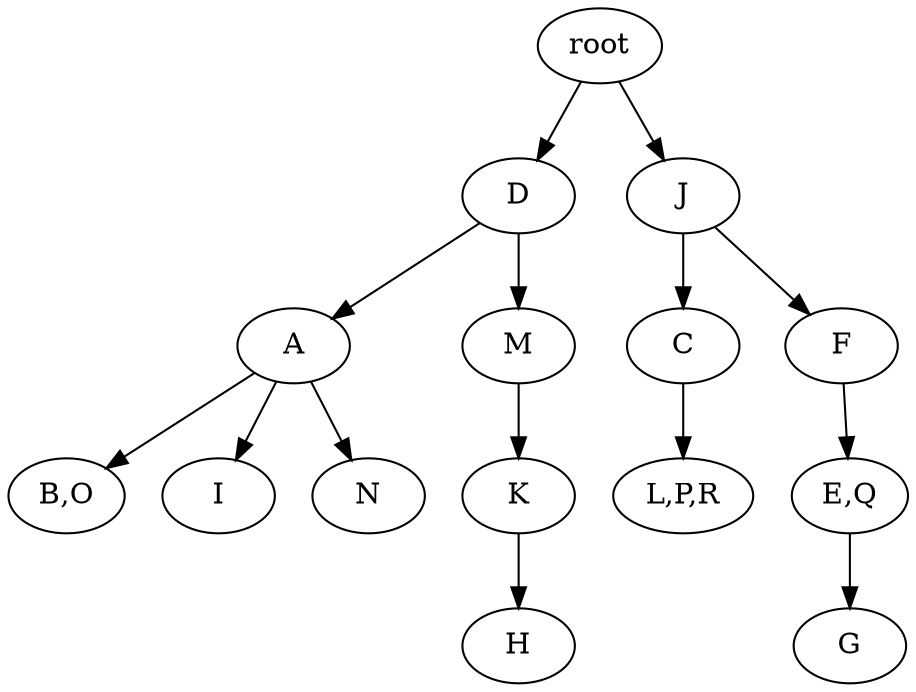 digraph G {
0 [label="root"];
9 [label="A"];
12 [label="B,O"];
3 [label="C"];
7 [label="D"];
5 [label="E,Q"];
2 [label="F"];
4 [label="G"];
11 [label="H"];
14 [label="I"];
1 [label="J"];
10 [label="K"];
6 [label="L,P,R"];
8 [label="M"];
13 [label="N"];
0 -> 1;
1 -> 2;
1 -> 3;
2 -> 5;
5 -> 4;
3 -> 6;
0 -> 7;
7 -> 8;
7 -> 9;
8 -> 10;
10 -> 11;
9 -> 12;
9 -> 13;
9 -> 14;
}